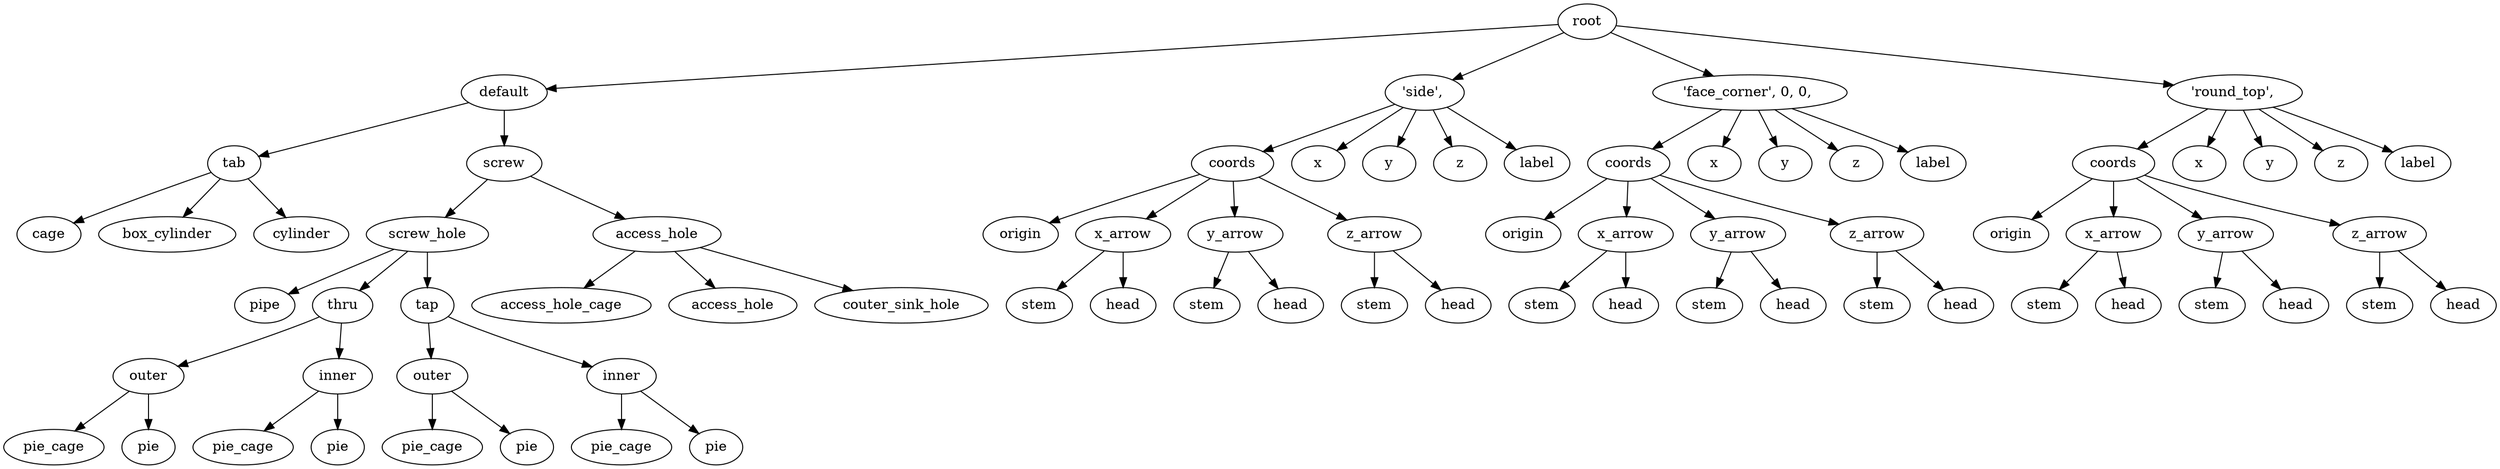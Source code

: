 digraph default {
    root_1 [label="root"];
    default_2 [label="default"];
    tab_3 [label="tab"];
    cage_4 [label="cage"];
    box_cylinder_5 [label="box_cylinder"];
    cylinder_6 [label="cylinder"];
    screw_7 [label="screw"];
    screw_hole_8 [label="screw_hole"];
    pipe_9 [label="pipe"];
    thru_10 [label="thru"];
    outer_11 [label="outer"];
    pie_cage_12 [label="pie_cage"];
    pie_13 [label="pie"];
    inner_14 [label="inner"];
    pie_cage_15 [label="pie_cage"];
    pie_16 [label="pie"];
    tap_17 [label="tap"];
    outer_18 [label="outer"];
    pie_cage_19 [label="pie_cage"];
    pie_20 [label="pie"];
    inner_21 [label="inner"];
    pie_cage_22 [label="pie_cage"];
    pie_23 [label="pie"];
    access_hole_24 [label="access_hole"];
    access_hole_cage_25 [label="access_hole_cage"];
    access_hole_26 [label="access_hole"];
    couter_sink_hole_27 [label="couter_sink_hole"];
    28 [label="'side',\ "];
    coords_29 [label="coords"];
    origin_30 [label="origin"];
    x_arrow_31 [label="x_arrow"];
    stem_32 [label="stem"];
    head_33 [label="head"];
    y_arrow_34 [label="y_arrow"];
    stem_35 [label="stem"];
    head_36 [label="head"];
    z_arrow_37 [label="z_arrow"];
    stem_38 [label="stem"];
    head_39 [label="head"];
    x_40 [label="x"];
    y_41 [label="y"];
    z_42 [label="z"];
    label_43 [label="label"];
    44 [label="'face_corner',\ 0,\ 0,\ "];
    coords_45 [label="coords"];
    origin_46 [label="origin"];
    x_arrow_47 [label="x_arrow"];
    stem_48 [label="stem"];
    head_49 [label="head"];
    y_arrow_50 [label="y_arrow"];
    stem_51 [label="stem"];
    head_52 [label="head"];
    z_arrow_53 [label="z_arrow"];
    stem_54 [label="stem"];
    head_55 [label="head"];
    x_56 [label="x"];
    y_57 [label="y"];
    z_58 [label="z"];
    label_59 [label="label"];
    60 [label="'round_top',\ "];
    coords_61 [label="coords"];
    origin_62 [label="origin"];
    x_arrow_63 [label="x_arrow"];
    stem_64 [label="stem"];
    head_65 [label="head"];
    y_arrow_66 [label="y_arrow"];
    stem_67 [label="stem"];
    head_68 [label="head"];
    z_arrow_69 [label="z_arrow"];
    stem_70 [label="stem"];
    head_71 [label="head"];
    x_72 [label="x"];
    y_73 [label="y"];
    z_74 [label="z"];
    label_75 [label="label"];
    root_1 -> default_2;
    default_2 -> tab_3;
    tab_3 -> cage_4;
    tab_3 -> box_cylinder_5;
    tab_3 -> cylinder_6;
    default_2 -> screw_7;
    screw_7 -> screw_hole_8;
    screw_hole_8 -> pipe_9;
    screw_hole_8 -> thru_10;
    thru_10 -> outer_11;
    outer_11 -> pie_cage_12;
    outer_11 -> pie_13;
    thru_10 -> inner_14;
    inner_14 -> pie_cage_15;
    inner_14 -> pie_16;
    screw_hole_8 -> tap_17;
    tap_17 -> outer_18;
    outer_18 -> pie_cage_19;
    outer_18 -> pie_20;
    tap_17 -> inner_21;
    inner_21 -> pie_cage_22;
    inner_21 -> pie_23;
    screw_7 -> access_hole_24;
    access_hole_24 -> access_hole_cage_25;
    access_hole_24 -> access_hole_26;
    access_hole_24 -> couter_sink_hole_27;
    root_1 -> 28;
    28 -> coords_29;
    coords_29 -> origin_30;
    coords_29 -> x_arrow_31;
    x_arrow_31 -> stem_32;
    x_arrow_31 -> head_33;
    coords_29 -> y_arrow_34;
    y_arrow_34 -> stem_35;
    y_arrow_34 -> head_36;
    coords_29 -> z_arrow_37;
    z_arrow_37 -> stem_38;
    z_arrow_37 -> head_39;
    28 -> x_40;
    28 -> y_41;
    28 -> z_42;
    28 -> label_43;
    root_1 -> 44;
    44 -> coords_45;
    coords_45 -> origin_46;
    coords_45 -> x_arrow_47;
    x_arrow_47 -> stem_48;
    x_arrow_47 -> head_49;
    coords_45 -> y_arrow_50;
    y_arrow_50 -> stem_51;
    y_arrow_50 -> head_52;
    coords_45 -> z_arrow_53;
    z_arrow_53 -> stem_54;
    z_arrow_53 -> head_55;
    44 -> x_56;
    44 -> y_57;
    44 -> z_58;
    44 -> label_59;
    root_1 -> 60;
    60 -> coords_61;
    coords_61 -> origin_62;
    coords_61 -> x_arrow_63;
    x_arrow_63 -> stem_64;
    x_arrow_63 -> head_65;
    coords_61 -> y_arrow_66;
    y_arrow_66 -> stem_67;
    y_arrow_66 -> head_68;
    coords_61 -> z_arrow_69;
    z_arrow_69 -> stem_70;
    z_arrow_69 -> head_71;
    60 -> x_72;
    60 -> y_73;
    60 -> z_74;
    60 -> label_75;
}
